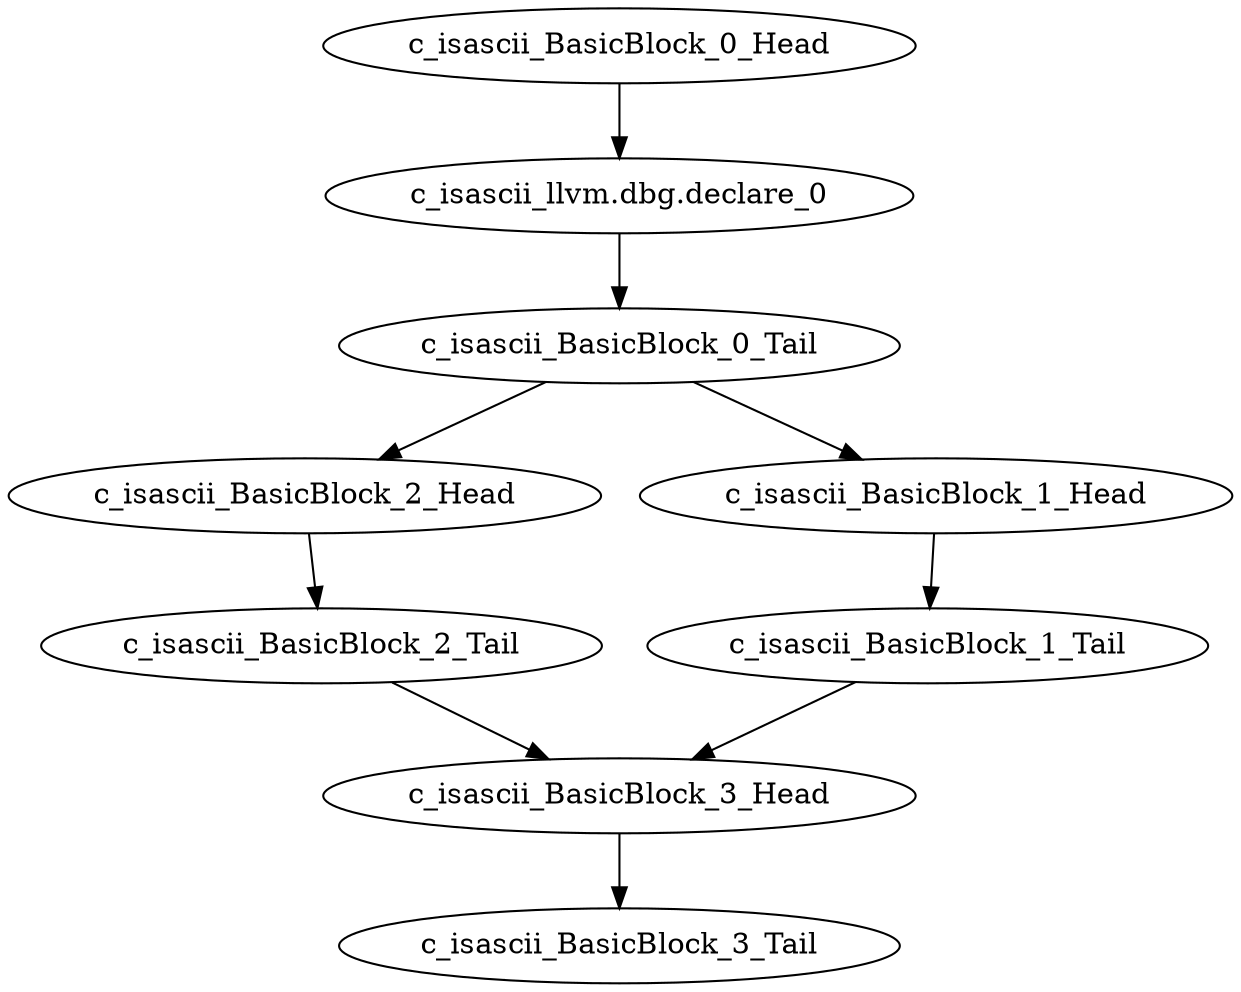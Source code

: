 digraph G {
    "c_isascii_BasicBlock_1_Tail" -> "c_isascii_BasicBlock_3_Head"
    "c_isascii_BasicBlock_0_Head" -> "c_isascii_llvm.dbg.declare_0"
    "c_isascii_BasicBlock_3_Head" -> "c_isascii_BasicBlock_3_Tail"
    "c_isascii_BasicBlock_2_Head" -> "c_isascii_BasicBlock_2_Tail"
    "c_isascii_BasicBlock_2_Tail" -> "c_isascii_BasicBlock_3_Head"
    "c_isascii_BasicBlock_0_Tail" -> "c_isascii_BasicBlock_2_Head"
    "c_isascii_BasicBlock_0_Tail" -> "c_isascii_BasicBlock_1_Head"
    "c_isascii_llvm.dbg.declare_0" -> "c_isascii_BasicBlock_0_Tail"
    "c_isascii_BasicBlock_1_Head" -> "c_isascii_BasicBlock_1_Tail"
}
